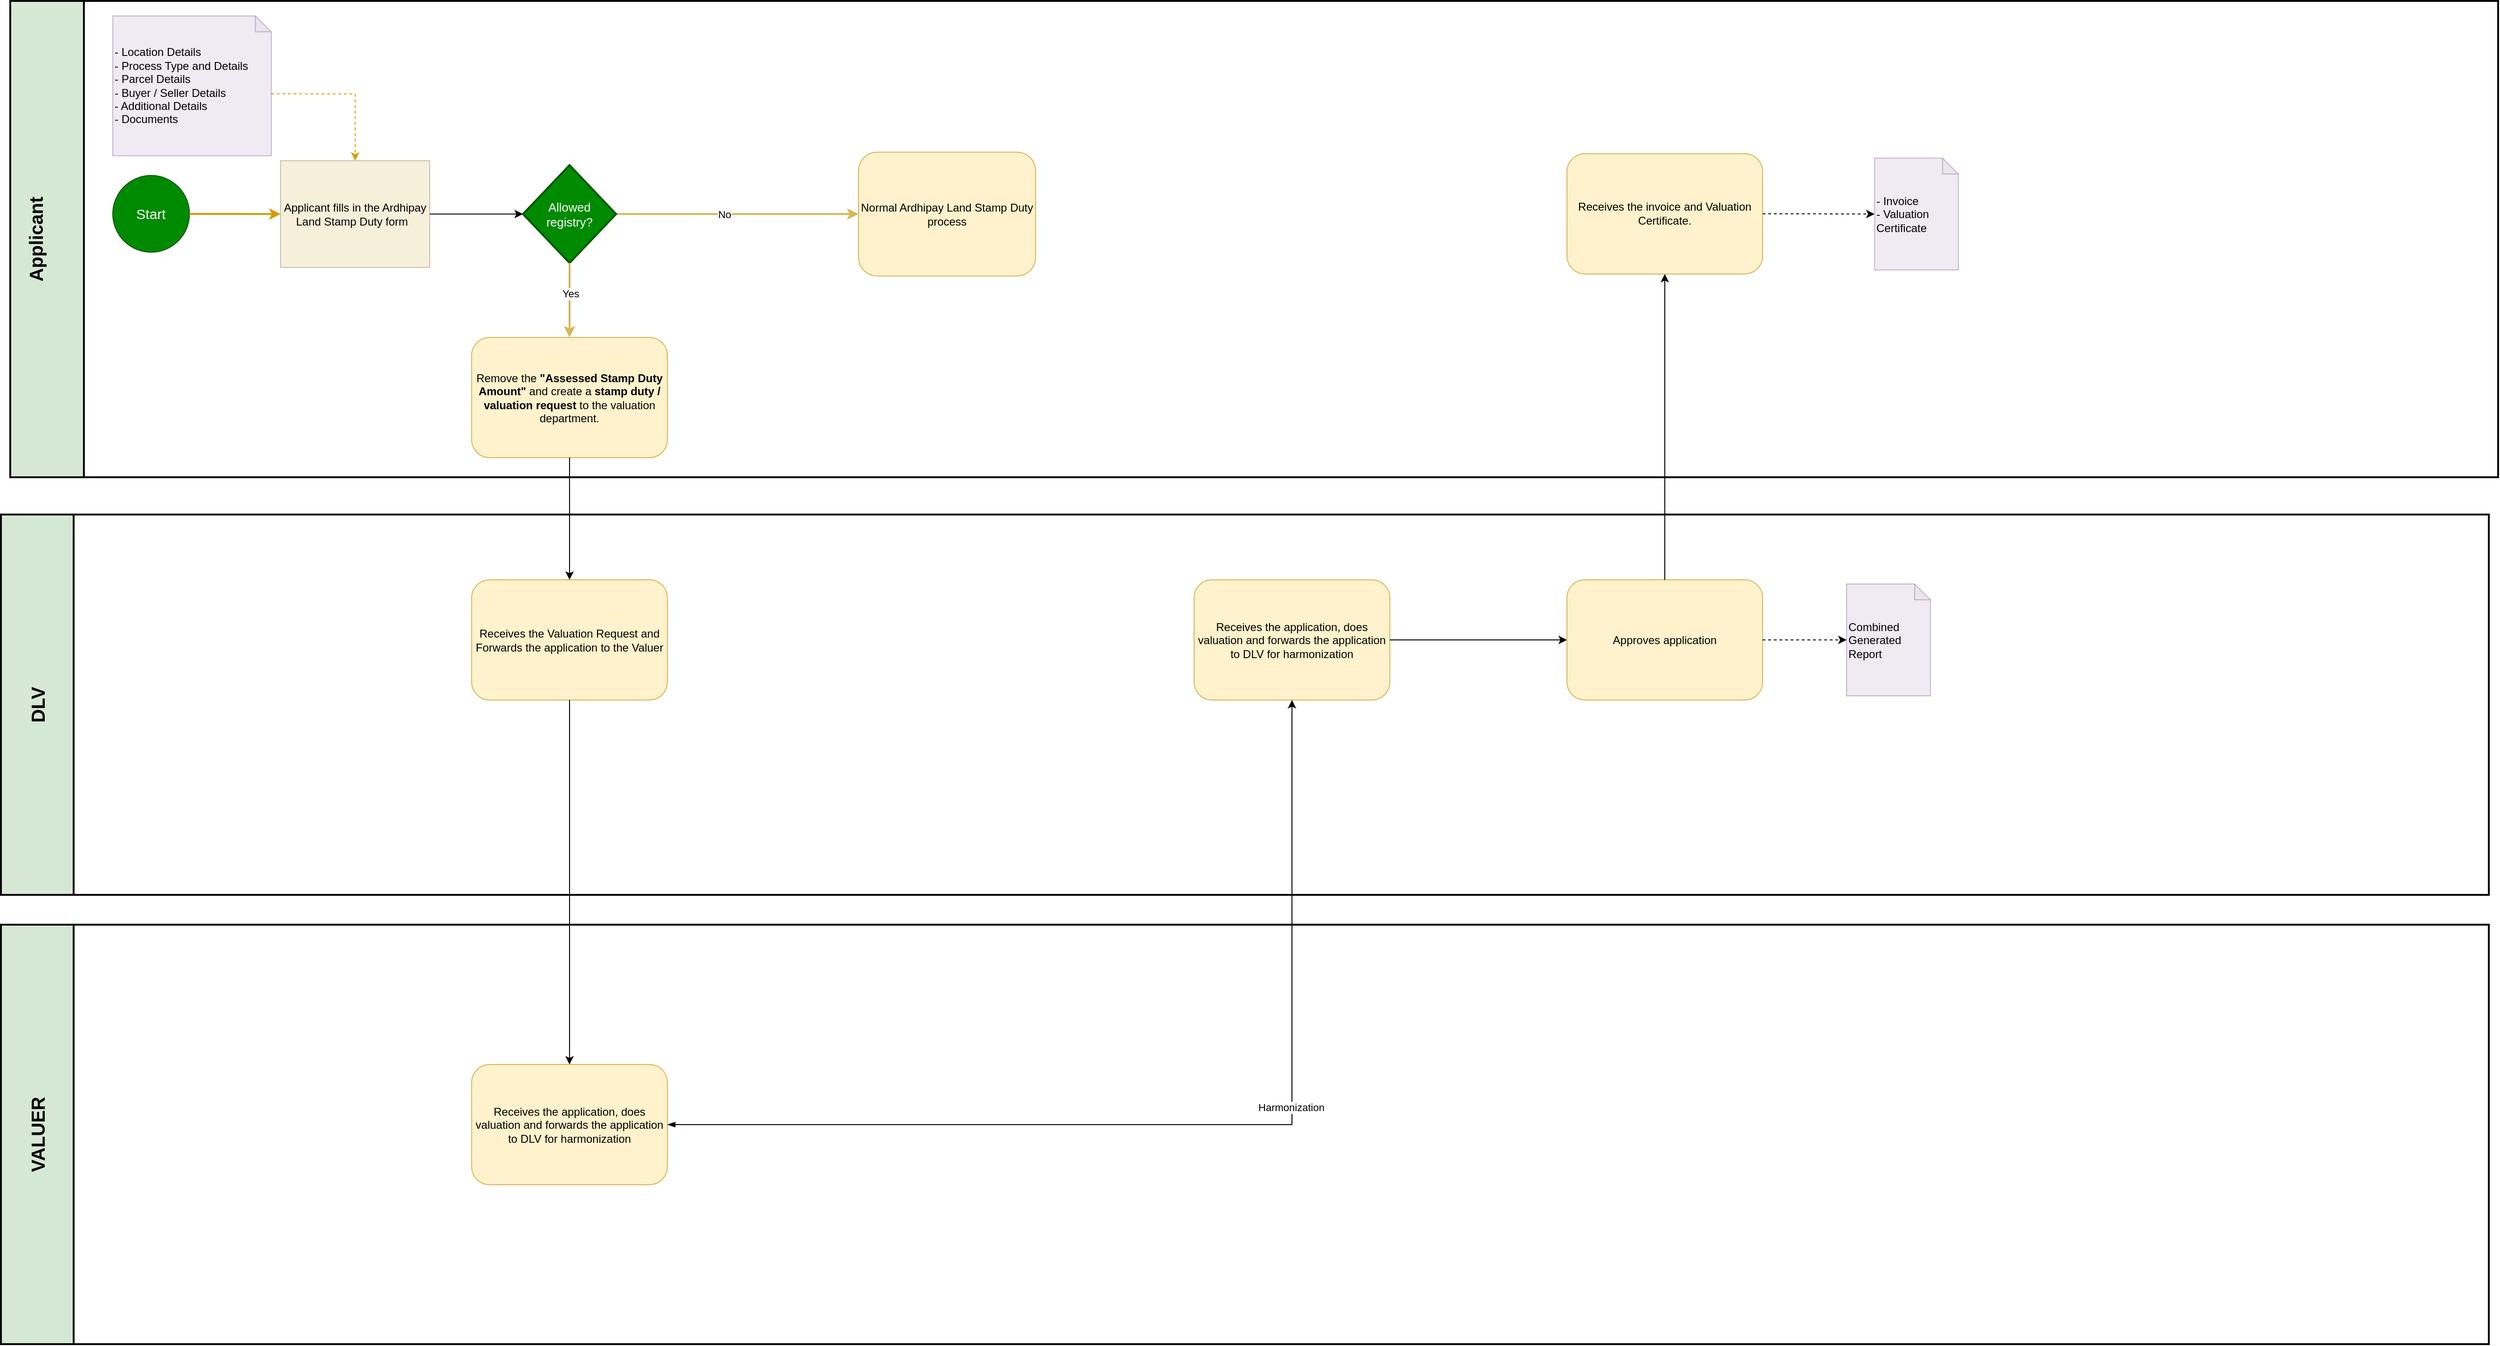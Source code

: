 <mxfile version="25.0.1">
  <diagram name="Page-1" id="0u0-M9E6lwnY4OtsPx06">
    <mxGraphModel dx="2442" dy="912" grid="1" gridSize="10" guides="1" tooltips="1" connect="1" arrows="1" fold="1" page="1" pageScale="1" pageWidth="827" pageHeight="1169" math="0" shadow="0">
      <root>
        <mxCell id="0" />
        <mxCell id="1" parent="0" />
        <mxCell id="mYFpyGKQAPeTWjzHC4IL-1" value="&lt;font style=&quot;font-size: 20px;&quot;&gt;Applicant &lt;br&gt;&lt;br&gt;&lt;/font&gt;" style="swimlane;horizontal=0;whiteSpace=wrap;html=1;startSize=79;fillColor=#d5e8d4;strokeColor=#000000;strokeWidth=2;" vertex="1" parent="1">
          <mxGeometry x="-790" y="9" width="2669" height="510.995" as="geometry" />
        </mxCell>
        <mxCell id="mYFpyGKQAPeTWjzHC4IL-2" value="&lt;span&gt;&lt;/span&gt;&lt;span&gt;&lt;/span&gt;&lt;span style=&quot;&quot;&gt;Applicant fills in the Ardhipay Land Stamp Duty form&amp;nbsp;&amp;nbsp;&lt;br&gt;    &lt;/span&gt;" style="rounded=0;whiteSpace=wrap;html=1;fillColor=#F6EFDA;strokeColor=#c5bfae;" vertex="1" parent="mYFpyGKQAPeTWjzHC4IL-1">
          <mxGeometry x="290" y="171.395" width="160" height="114.5" as="geometry" />
        </mxCell>
        <mxCell id="mYFpyGKQAPeTWjzHC4IL-4" style="edgeStyle=orthogonalEdgeStyle;rounded=0;orthogonalLoop=1;jettySize=auto;html=1;exitX=0;exitY=0;exitDx=170;exitDy=83.5;exitPerimeter=0;entryX=0.5;entryY=0;entryDx=0;entryDy=0;fillColor=#ffe6cc;strokeColor=#d79b00;dashed=1;" edge="1" parent="mYFpyGKQAPeTWjzHC4IL-1" source="mYFpyGKQAPeTWjzHC4IL-5" target="mYFpyGKQAPeTWjzHC4IL-2">
          <mxGeometry relative="1" as="geometry" />
        </mxCell>
        <mxCell id="mYFpyGKQAPeTWjzHC4IL-5" value="&lt;blockquote style=&quot;margin: 0 0 0 40px; border: none; padding: 0px;&quot;&gt;&lt;/blockquote&gt;&lt;blockquote style=&quot;margin: 0 0 0 40px; border: none; padding: 0px;&quot;&gt;&lt;/blockquote&gt;&lt;span style=&quot;background-color: initial;&quot;&gt;&lt;div style=&quot;&quot;&gt;- Location Details&lt;br&gt;- Process Type and Details&lt;br&gt;- Parcel Details&lt;/div&gt;&lt;div style=&quot;&quot;&gt;- Buyer / Seller Details&lt;br&gt;- Additional Details&lt;br&gt;- Documents&lt;/div&gt;&lt;/span&gt;" style="shape=note;whiteSpace=wrap;html=1;backgroundOutline=1;darkOpacity=0.05;size=17;align=left;fillColor=#e1d5e7;strokeColor=#9673a6;opacity=50;" vertex="1" parent="mYFpyGKQAPeTWjzHC4IL-1">
          <mxGeometry x="110" y="16.18" width="170" height="150" as="geometry" />
        </mxCell>
        <mxCell id="mYFpyGKQAPeTWjzHC4IL-6" value="&lt;font style=&quot;font-size: 15px;&quot; color=&quot;#ffffff&quot;&gt;Start&lt;/font&gt;" style="ellipse;whiteSpace=wrap;html=1;aspect=fixed;fillColor=#008a00;strokeColor=#005700;fontColor=#ffffff;" vertex="1" parent="mYFpyGKQAPeTWjzHC4IL-1">
          <mxGeometry x="110" y="187.31" width="82.25" height="82.25" as="geometry" />
        </mxCell>
        <mxCell id="mYFpyGKQAPeTWjzHC4IL-7" style="edgeStyle=orthogonalEdgeStyle;rounded=0;orthogonalLoop=1;jettySize=auto;html=1;entryX=0;entryY=0.5;entryDx=0;entryDy=0;strokeColor=#d79b00;fillColor=#ffe6cc;strokeWidth=2;" edge="1" parent="mYFpyGKQAPeTWjzHC4IL-1" source="mYFpyGKQAPeTWjzHC4IL-6" target="mYFpyGKQAPeTWjzHC4IL-2">
          <mxGeometry relative="1" as="geometry" />
        </mxCell>
        <mxCell id="mYFpyGKQAPeTWjzHC4IL-8" value="" style="edgeStyle=orthogonalEdgeStyle;rounded=0;orthogonalLoop=1;jettySize=auto;html=1;entryX=0;entryY=0.5;entryDx=0;entryDy=0;fillColor=#fff2cc;strokeColor=#d6b656;strokeWidth=2;" edge="1" parent="mYFpyGKQAPeTWjzHC4IL-1" source="mYFpyGKQAPeTWjzHC4IL-9" target="mYFpyGKQAPeTWjzHC4IL-60">
          <mxGeometry x="0.003" relative="1" as="geometry">
            <mxPoint x="1020.0" y="223.435" as="targetPoint" />
            <mxPoint as="offset" />
          </mxGeometry>
        </mxCell>
        <mxCell id="mYFpyGKQAPeTWjzHC4IL-62" value="No" style="edgeLabel;html=1;align=center;verticalAlign=middle;resizable=0;points=[];" vertex="1" connectable="0" parent="mYFpyGKQAPeTWjzHC4IL-8">
          <mxGeometry x="-0.106" relative="1" as="geometry">
            <mxPoint as="offset" />
          </mxGeometry>
        </mxCell>
        <mxCell id="mYFpyGKQAPeTWjzHC4IL-9" value="&lt;span style=&quot;font-size: 13px;&quot;&gt;Allowed registry?&lt;/span&gt;" style="strokeWidth=2;html=1;shape=mxgraph.flowchart.decision;whiteSpace=wrap;fillColor=#008a00;strokeColor=#005700;fontColor=#ffffff;" vertex="1" parent="mYFpyGKQAPeTWjzHC4IL-1">
          <mxGeometry x="550" y="176.11" width="100" height="105.07" as="geometry" />
        </mxCell>
        <mxCell id="mYFpyGKQAPeTWjzHC4IL-59" style="edgeStyle=orthogonalEdgeStyle;rounded=0;orthogonalLoop=1;jettySize=auto;html=1;entryX=0;entryY=0.5;entryDx=0;entryDy=0;entryPerimeter=0;" edge="1" parent="mYFpyGKQAPeTWjzHC4IL-1" source="mYFpyGKQAPeTWjzHC4IL-2" target="mYFpyGKQAPeTWjzHC4IL-9">
          <mxGeometry relative="1" as="geometry" />
        </mxCell>
        <mxCell id="mYFpyGKQAPeTWjzHC4IL-60" value="Normal Ardhipay Land Stamp Duty process" style="rounded=1;whiteSpace=wrap;html=1;fillColor=#fff2cc;strokeColor=#d6b656;" vertex="1" parent="mYFpyGKQAPeTWjzHC4IL-1">
          <mxGeometry x="910" y="162.2" width="190" height="132.89" as="geometry" />
        </mxCell>
        <mxCell id="mYFpyGKQAPeTWjzHC4IL-61" value="Remove the &lt;b&gt;&quot;Assessed Stamp Duty Amount&quot;&lt;/b&gt; and create a &lt;b&gt;stamp duty / valuation request&lt;/b&gt; to the valuation department." style="rounded=1;whiteSpace=wrap;html=1;fillColor=#fff2cc;strokeColor=#d6b656;" vertex="1" parent="mYFpyGKQAPeTWjzHC4IL-1">
          <mxGeometry x="495" y="361" width="210" height="129.01" as="geometry" />
        </mxCell>
        <mxCell id="mYFpyGKQAPeTWjzHC4IL-43" style="edgeStyle=orthogonalEdgeStyle;rounded=0;orthogonalLoop=1;jettySize=auto;html=1;exitX=0.5;exitY=1;exitDx=0;exitDy=0;exitPerimeter=0;fillColor=#fff2cc;strokeColor=#d6b656;strokeWidth=2;entryX=0.5;entryY=0;entryDx=0;entryDy=0;" edge="1" parent="mYFpyGKQAPeTWjzHC4IL-1" source="mYFpyGKQAPeTWjzHC4IL-9" target="mYFpyGKQAPeTWjzHC4IL-61">
          <mxGeometry relative="1" as="geometry" />
        </mxCell>
        <mxCell id="mYFpyGKQAPeTWjzHC4IL-44" value="Yes" style="edgeLabel;html=1;align=center;verticalAlign=middle;resizable=0;points=[];" connectable="0" vertex="1" parent="mYFpyGKQAPeTWjzHC4IL-43">
          <mxGeometry x="-0.172" y="1" relative="1" as="geometry">
            <mxPoint as="offset" />
          </mxGeometry>
        </mxCell>
        <mxCell id="mYFpyGKQAPeTWjzHC4IL-72" value="Receives the invoice and Valuation Certificate." style="rounded=1;whiteSpace=wrap;html=1;fillColor=#fff2cc;strokeColor=#d6b656;" vertex="1" parent="mYFpyGKQAPeTWjzHC4IL-1">
          <mxGeometry x="1670" y="163.93" width="210" height="129.01" as="geometry" />
        </mxCell>
        <mxCell id="mYFpyGKQAPeTWjzHC4IL-77" value="&lt;blockquote style=&quot;margin: 0 0 0 40px; border: none; padding: 0px;&quot;&gt;&lt;/blockquote&gt;&lt;blockquote style=&quot;margin: 0 0 0 40px; border: none; padding: 0px;&quot;&gt;&lt;/blockquote&gt;&lt;span style=&quot;background-color: initial;&quot;&gt;&lt;div style=&quot;&quot;&gt;- Invoice&lt;/div&gt;&lt;div style=&quot;&quot;&gt;- Valuation Certificate&lt;/div&gt;&lt;/span&gt;" style="shape=note;whiteSpace=wrap;html=1;backgroundOutline=1;darkOpacity=0.05;size=17;align=left;fillColor=#e1d5e7;strokeColor=#9673a6;opacity=50;" vertex="1" parent="mYFpyGKQAPeTWjzHC4IL-1">
          <mxGeometry x="2000" y="168.65" width="90" height="120" as="geometry" />
        </mxCell>
        <mxCell id="mYFpyGKQAPeTWjzHC4IL-78" style="edgeStyle=orthogonalEdgeStyle;rounded=0;orthogonalLoop=1;jettySize=auto;html=1;entryX=0;entryY=0.5;entryDx=0;entryDy=0;entryPerimeter=0;dashed=1;" edge="1" parent="mYFpyGKQAPeTWjzHC4IL-1" source="mYFpyGKQAPeTWjzHC4IL-72" target="mYFpyGKQAPeTWjzHC4IL-77">
          <mxGeometry relative="1" as="geometry" />
        </mxCell>
        <mxCell id="mYFpyGKQAPeTWjzHC4IL-16" value="&lt;font style=&quot;font-size: 20px;&quot;&gt;DLV&lt;/font&gt;" style="swimlane;horizontal=0;whiteSpace=wrap;html=1;startSize=78;fillColor=#d5e8d4;strokeColor=#000000;strokeWidth=2;" vertex="1" parent="1">
          <mxGeometry x="-800" y="560" width="2669" height="408.02" as="geometry" />
        </mxCell>
        <mxCell id="mYFpyGKQAPeTWjzHC4IL-63" value="Receives the Valuation Request and Forwards the application to the Valuer" style="rounded=1;whiteSpace=wrap;html=1;fillColor=#fff2cc;strokeColor=#d6b656;" vertex="1" parent="mYFpyGKQAPeTWjzHC4IL-16">
          <mxGeometry x="505" y="70" width="210" height="129.01" as="geometry" />
        </mxCell>
        <mxCell id="mYFpyGKQAPeTWjzHC4IL-67" value="Receives the application, does valuation and forwards the application to DLV for harmonization" style="rounded=1;whiteSpace=wrap;html=1;fillColor=#fff2cc;strokeColor=#d6b656;" vertex="1" parent="mYFpyGKQAPeTWjzHC4IL-16">
          <mxGeometry x="1280" y="70" width="210" height="129.01" as="geometry" />
        </mxCell>
        <mxCell id="mYFpyGKQAPeTWjzHC4IL-70" value="Approves application" style="rounded=1;whiteSpace=wrap;html=1;fillColor=#fff2cc;strokeColor=#d6b656;" vertex="1" parent="mYFpyGKQAPeTWjzHC4IL-16">
          <mxGeometry x="1680" y="70" width="210" height="129.01" as="geometry" />
        </mxCell>
        <mxCell id="mYFpyGKQAPeTWjzHC4IL-71" value="" style="edgeStyle=orthogonalEdgeStyle;rounded=0;orthogonalLoop=1;jettySize=auto;html=1;" edge="1" parent="mYFpyGKQAPeTWjzHC4IL-16" source="mYFpyGKQAPeTWjzHC4IL-67" target="mYFpyGKQAPeTWjzHC4IL-70">
          <mxGeometry relative="1" as="geometry" />
        </mxCell>
        <mxCell id="mYFpyGKQAPeTWjzHC4IL-75" value="&lt;blockquote style=&quot;margin: 0 0 0 40px; border: none; padding: 0px;&quot;&gt;&lt;/blockquote&gt;&lt;blockquote style=&quot;margin: 0 0 0 40px; border: none; padding: 0px;&quot;&gt;&lt;/blockquote&gt;&lt;span style=&quot;background-color: initial;&quot;&gt;&lt;div style=&quot;&quot;&gt;Combined Generated Report&lt;/div&gt;&lt;/span&gt;" style="shape=note;whiteSpace=wrap;html=1;backgroundOutline=1;darkOpacity=0.05;size=17;align=left;fillColor=#e1d5e7;strokeColor=#9673a6;opacity=50;" vertex="1" parent="mYFpyGKQAPeTWjzHC4IL-16">
          <mxGeometry x="1980" y="74.51" width="90" height="120" as="geometry" />
        </mxCell>
        <mxCell id="mYFpyGKQAPeTWjzHC4IL-76" style="edgeStyle=orthogonalEdgeStyle;rounded=0;orthogonalLoop=1;jettySize=auto;html=1;entryX=0;entryY=0.5;entryDx=0;entryDy=0;entryPerimeter=0;dashed=1;" edge="1" parent="mYFpyGKQAPeTWjzHC4IL-16" source="mYFpyGKQAPeTWjzHC4IL-70" target="mYFpyGKQAPeTWjzHC4IL-75">
          <mxGeometry relative="1" as="geometry" />
        </mxCell>
        <mxCell id="mYFpyGKQAPeTWjzHC4IL-18" value="&lt;font style=&quot;font-size: 20px;&quot;&gt;VALUER&lt;/font&gt;" style="swimlane;horizontal=0;whiteSpace=wrap;html=1;startSize=78;fillColor=#d5e8d4;strokeColor=#000000;strokeWidth=2;" vertex="1" parent="1">
          <mxGeometry x="-800" y="1000" width="2669" height="450" as="geometry" />
        </mxCell>
        <mxCell id="mYFpyGKQAPeTWjzHC4IL-65" value="Receives the application, does valuation and forwards the application to DLV for harmonization" style="rounded=1;whiteSpace=wrap;html=1;fillColor=#fff2cc;strokeColor=#d6b656;" vertex="1" parent="mYFpyGKQAPeTWjzHC4IL-18">
          <mxGeometry x="505" y="150" width="210" height="129.01" as="geometry" />
        </mxCell>
        <mxCell id="mYFpyGKQAPeTWjzHC4IL-64" value="" style="edgeStyle=orthogonalEdgeStyle;rounded=0;orthogonalLoop=1;jettySize=auto;html=1;" edge="1" parent="1" source="mYFpyGKQAPeTWjzHC4IL-61" target="mYFpyGKQAPeTWjzHC4IL-63">
          <mxGeometry relative="1" as="geometry" />
        </mxCell>
        <mxCell id="mYFpyGKQAPeTWjzHC4IL-66" value="" style="edgeStyle=orthogonalEdgeStyle;rounded=0;orthogonalLoop=1;jettySize=auto;html=1;" edge="1" parent="1" source="mYFpyGKQAPeTWjzHC4IL-63" target="mYFpyGKQAPeTWjzHC4IL-65">
          <mxGeometry relative="1" as="geometry" />
        </mxCell>
        <mxCell id="mYFpyGKQAPeTWjzHC4IL-68" value="" style="edgeStyle=orthogonalEdgeStyle;rounded=0;orthogonalLoop=1;jettySize=auto;html=1;startArrow=blockThin;startFill=1;" edge="1" parent="1" source="mYFpyGKQAPeTWjzHC4IL-65" target="mYFpyGKQAPeTWjzHC4IL-67">
          <mxGeometry relative="1" as="geometry" />
        </mxCell>
        <mxCell id="mYFpyGKQAPeTWjzHC4IL-69" value="Harmonization" style="edgeLabel;html=1;align=center;verticalAlign=middle;resizable=0;points=[];" vertex="1" connectable="0" parent="mYFpyGKQAPeTWjzHC4IL-68">
          <mxGeometry x="0.224" y="1" relative="1" as="geometry">
            <mxPoint as="offset" />
          </mxGeometry>
        </mxCell>
        <mxCell id="mYFpyGKQAPeTWjzHC4IL-73" value="" style="edgeStyle=orthogonalEdgeStyle;rounded=0;orthogonalLoop=1;jettySize=auto;html=1;" edge="1" parent="1" source="mYFpyGKQAPeTWjzHC4IL-70" target="mYFpyGKQAPeTWjzHC4IL-72">
          <mxGeometry relative="1" as="geometry" />
        </mxCell>
      </root>
    </mxGraphModel>
  </diagram>
</mxfile>
